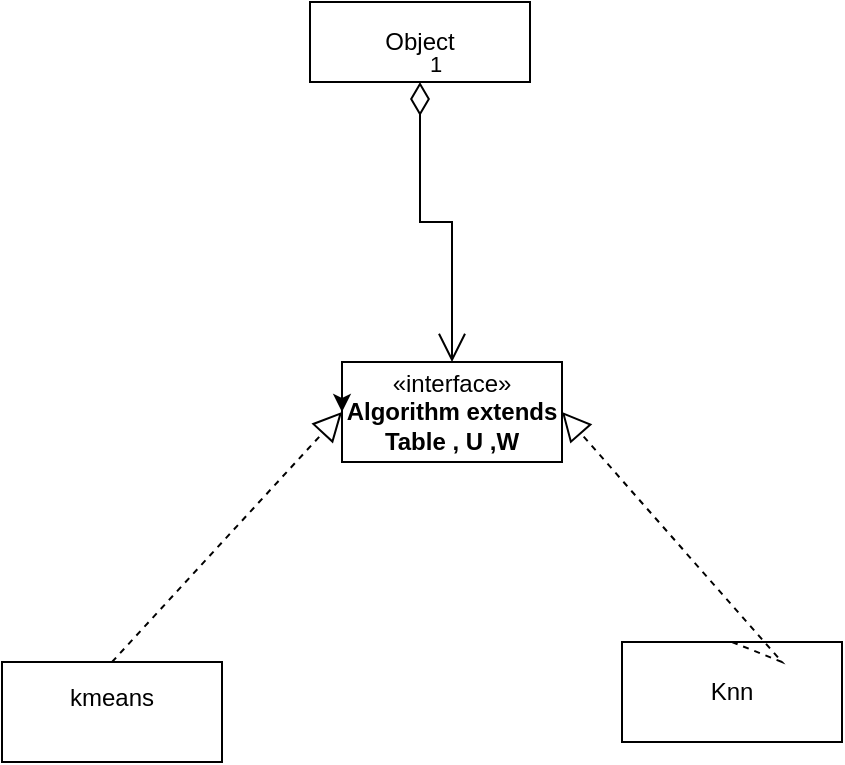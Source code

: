 <mxfile version="24.2.5" type="device">
  <diagram name="Página-1" id="VZCwGBNKFGtiEA9g-yQ6">
    <mxGraphModel dx="753" dy="1609" grid="1" gridSize="10" guides="1" tooltips="1" connect="1" arrows="1" fold="1" page="1" pageScale="1" pageWidth="827" pageHeight="1169" math="0" shadow="0">
      <root>
        <mxCell id="0" />
        <mxCell id="1" parent="0" />
        <mxCell id="451tSUfMLLCbnKArdHSB-3" value="Knn" style="html=1;whiteSpace=wrap;" vertex="1" parent="1">
          <mxGeometry x="460" y="310" width="110" height="50" as="geometry" />
        </mxCell>
        <mxCell id="451tSUfMLLCbnKArdHSB-4" value="kmeans&lt;div&gt;&lt;br&gt;&lt;/div&gt;" style="html=1;whiteSpace=wrap;" vertex="1" parent="1">
          <mxGeometry x="150" y="320" width="110" height="50" as="geometry" />
        </mxCell>
        <mxCell id="451tSUfMLLCbnKArdHSB-10" value="«interface»&lt;br&gt;&lt;b&gt;Algorithm extends Table , U ,W&lt;/b&gt;" style="html=1;whiteSpace=wrap;" vertex="1" parent="1">
          <mxGeometry x="320" y="170" width="110" height="50" as="geometry" />
        </mxCell>
        <mxCell id="451tSUfMLLCbnKArdHSB-31" value="" style="endArrow=block;dashed=1;endFill=0;endSize=12;html=1;rounded=0;exitX=0.5;exitY=0;exitDx=0;exitDy=0;entryX=0;entryY=0.5;entryDx=0;entryDy=0;" edge="1" parent="1" source="451tSUfMLLCbnKArdHSB-4" target="451tSUfMLLCbnKArdHSB-10">
          <mxGeometry width="160" relative="1" as="geometry">
            <mxPoint x="150" y="170" as="sourcePoint" />
            <mxPoint x="310" y="170" as="targetPoint" />
          </mxGeometry>
        </mxCell>
        <mxCell id="451tSUfMLLCbnKArdHSB-32" style="edgeStyle=orthogonalEdgeStyle;rounded=0;orthogonalLoop=1;jettySize=auto;html=1;exitX=0;exitY=0;exitDx=0;exitDy=0;entryX=0;entryY=0.5;entryDx=0;entryDy=0;" edge="1" parent="1" source="451tSUfMLLCbnKArdHSB-10" target="451tSUfMLLCbnKArdHSB-10">
          <mxGeometry relative="1" as="geometry" />
        </mxCell>
        <mxCell id="451tSUfMLLCbnKArdHSB-33" value="" style="endArrow=block;dashed=1;endFill=0;endSize=12;html=1;rounded=0;exitX=0.5;exitY=0;exitDx=0;exitDy=0;entryX=1;entryY=0.5;entryDx=0;entryDy=0;" edge="1" parent="1" source="451tSUfMLLCbnKArdHSB-3" target="451tSUfMLLCbnKArdHSB-10">
          <mxGeometry width="160" relative="1" as="geometry">
            <mxPoint x="510" y="190" as="sourcePoint" />
            <mxPoint x="670" y="190" as="targetPoint" />
            <Array as="points">
              <mxPoint x="540" y="320" />
            </Array>
          </mxGeometry>
        </mxCell>
        <mxCell id="451tSUfMLLCbnKArdHSB-34" value="Object" style="html=1;whiteSpace=wrap;" vertex="1" parent="1">
          <mxGeometry x="304" y="-10" width="110" height="40" as="geometry" />
        </mxCell>
        <mxCell id="451tSUfMLLCbnKArdHSB-35" value="1" style="endArrow=open;html=1;endSize=12;startArrow=diamondThin;startSize=14;startFill=0;edgeStyle=orthogonalEdgeStyle;align=left;verticalAlign=bottom;rounded=0;exitX=0.5;exitY=1;exitDx=0;exitDy=0;entryX=0.5;entryY=0;entryDx=0;entryDy=0;" edge="1" parent="1" source="451tSUfMLLCbnKArdHSB-34" target="451tSUfMLLCbnKArdHSB-10">
          <mxGeometry x="-1" y="3" relative="1" as="geometry">
            <mxPoint x="160" y="100" as="sourcePoint" />
            <mxPoint x="370" y="160" as="targetPoint" />
          </mxGeometry>
        </mxCell>
      </root>
    </mxGraphModel>
  </diagram>
</mxfile>
